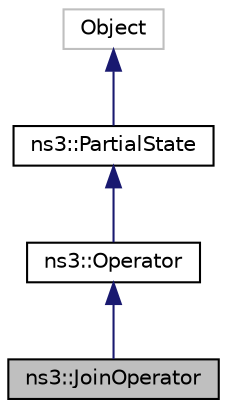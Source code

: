 digraph "ns3::JoinOperator"
{
 // LATEX_PDF_SIZE
  edge [fontname="Helvetica",fontsize="10",labelfontname="Helvetica",labelfontsize="10"];
  node [fontname="Helvetica",fontsize="10",shape=record];
  Node1 [label="ns3::JoinOperator",height=0.2,width=0.4,color="black", fillcolor="grey75", style="filled", fontcolor="black",tooltip=" "];
  Node2 -> Node1 [dir="back",color="midnightblue",fontsize="10",style="solid"];
  Node2 [label="ns3::Operator",height=0.2,width=0.4,color="black", fillcolor="white", style="filled",URL="$classns3_1_1_operator.html",tooltip=" "];
  Node3 -> Node2 [dir="back",color="midnightblue",fontsize="10",style="solid"];
  Node3 [label="ns3::PartialState",height=0.2,width=0.4,color="black", fillcolor="white", style="filled",URL="$classns3_1_1_partial_state.html",tooltip=" "];
  Node4 -> Node3 [dir="back",color="midnightblue",fontsize="10",style="solid"];
  Node4 [label="Object",height=0.2,width=0.4,color="grey75", fillcolor="white", style="filled",tooltip=" "];
}
